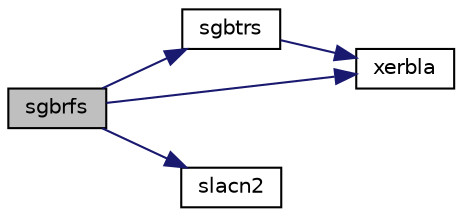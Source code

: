 digraph "sgbrfs"
{
 // LATEX_PDF_SIZE
  edge [fontname="Helvetica",fontsize="10",labelfontname="Helvetica",labelfontsize="10"];
  node [fontname="Helvetica",fontsize="10",shape=record];
  rankdir="LR";
  Node1 [label="sgbrfs",height=0.2,width=0.4,color="black", fillcolor="grey75", style="filled", fontcolor="black",tooltip="SGBRFS"];
  Node1 -> Node2 [color="midnightblue",fontsize="10",style="solid",fontname="Helvetica"];
  Node2 [label="sgbtrs",height=0.2,width=0.4,color="black", fillcolor="white", style="filled",URL="$sgbtrs_8f.html#a1ca828b2948fbb78c91ed3e2961bcbd2",tooltip="SGBTRS"];
  Node2 -> Node3 [color="midnightblue",fontsize="10",style="solid",fontname="Helvetica"];
  Node3 [label="xerbla",height=0.2,width=0.4,color="black", fillcolor="white", style="filled",URL="$xerbla_8f.html#a377ee61015baf8dea7770b3a404b1c07",tooltip="XERBLA"];
  Node1 -> Node4 [color="midnightblue",fontsize="10",style="solid",fontname="Helvetica"];
  Node4 [label="slacn2",height=0.2,width=0.4,color="black", fillcolor="white", style="filled",URL="$slacn2_8f.html#a670bf75845ea8d0f2220f41866c6d294",tooltip="SLACN2 estimates the 1-norm of a square matrix, using reverse communication for evaluating matrix-vec..."];
  Node1 -> Node3 [color="midnightblue",fontsize="10",style="solid",fontname="Helvetica"];
}
